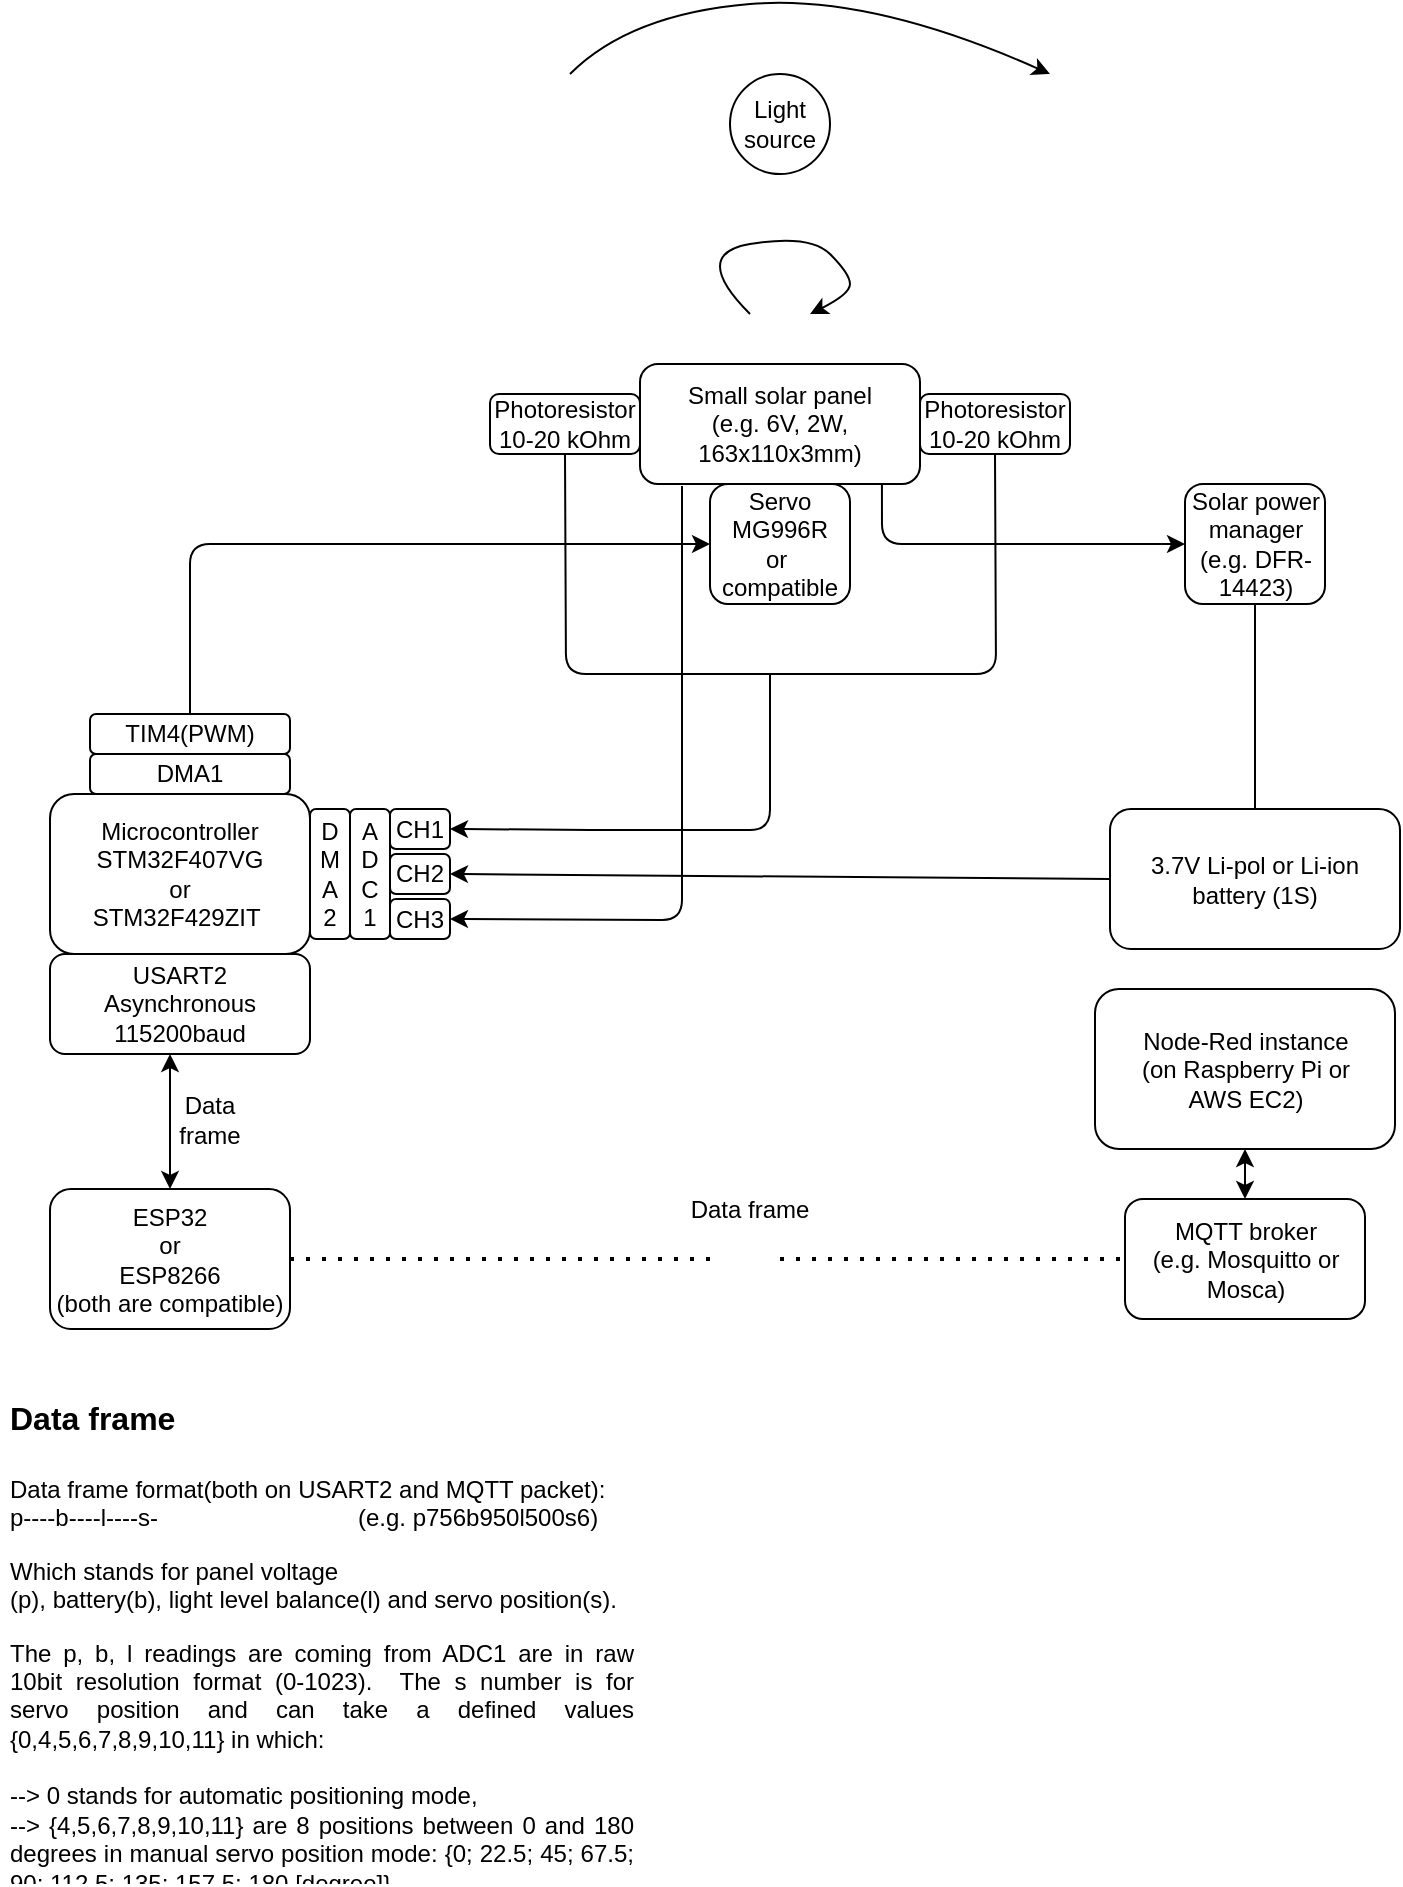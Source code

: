 <mxfile version="14.2.4" type="device"><diagram id="Rvob6PD6rm-A2Fhhrtvp" name="Page-1"><mxGraphModel dx="1182" dy="1874" grid="1" gridSize="10" guides="1" tooltips="1" connect="1" arrows="1" fold="1" page="1" pageScale="1" pageWidth="850" pageHeight="1100" math="0" shadow="0"><root><mxCell id="0"/><mxCell id="1" parent="0"/><mxCell id="qO5G-I_dhjjTX2khde83-1" value="Microcontroller&lt;br&gt;STM32F407VG&lt;br&gt;or&lt;br&gt;STM32F429ZIT&amp;nbsp;" style="rounded=1;whiteSpace=wrap;html=1;" vertex="1" parent="1"><mxGeometry x="60" y="390" width="130" height="80" as="geometry"/></mxCell><mxCell id="qO5G-I_dhjjTX2khde83-8" value="TIM4(PWM)" style="rounded=1;whiteSpace=wrap;html=1;" vertex="1" parent="1"><mxGeometry x="80" y="350" width="100" height="20" as="geometry"/></mxCell><mxCell id="qO5G-I_dhjjTX2khde83-9" value="Servo&lt;br&gt;MG996R&lt;br&gt;or&amp;nbsp;&lt;br&gt;compatible" style="rounded=1;whiteSpace=wrap;html=1;" vertex="1" parent="1"><mxGeometry x="390" y="235" width="70" height="60" as="geometry"/></mxCell><mxCell id="qO5G-I_dhjjTX2khde83-10" value="Small solar panel&lt;br&gt;(e.g. 6V, 2W, 163x110x3mm)" style="rounded=1;whiteSpace=wrap;html=1;" vertex="1" parent="1"><mxGeometry x="355" y="175" width="140" height="60" as="geometry"/></mxCell><mxCell id="qO5G-I_dhjjTX2khde83-11" value="Photoresistor&lt;br&gt;10-20 kOhm" style="rounded=1;whiteSpace=wrap;html=1;" vertex="1" parent="1"><mxGeometry x="495" y="190" width="75" height="30" as="geometry"/></mxCell><mxCell id="qO5G-I_dhjjTX2khde83-12" value="Photoresistor&lt;br&gt;10-20 kOhm" style="rounded=1;whiteSpace=wrap;html=1;" vertex="1" parent="1"><mxGeometry x="280" y="190" width="75" height="30" as="geometry"/></mxCell><mxCell id="qO5G-I_dhjjTX2khde83-13" value="Light source" style="ellipse;whiteSpace=wrap;html=1;aspect=fixed;" vertex="1" parent="1"><mxGeometry x="400" y="30" width="50" height="50" as="geometry"/></mxCell><mxCell id="qO5G-I_dhjjTX2khde83-14" value="" style="curved=1;endArrow=classic;html=1;" edge="1" parent="1"><mxGeometry width="50" height="50" relative="1" as="geometry"><mxPoint x="410" y="150" as="sourcePoint"/><mxPoint x="440" y="150" as="targetPoint"/><Array as="points"><mxPoint x="380" y="120"/><mxPoint x="440" y="110"/><mxPoint x="460" y="130"/><mxPoint x="460" y="140"/></Array></mxGeometry></mxCell><mxCell id="qO5G-I_dhjjTX2khde83-15" value="" style="curved=1;endArrow=classic;html=1;" edge="1" parent="1"><mxGeometry width="50" height="50" relative="1" as="geometry"><mxPoint x="320" y="30" as="sourcePoint"/><mxPoint x="560" y="30" as="targetPoint"/><Array as="points"><mxPoint x="350"/><mxPoint x="470" y="-10"/></Array></mxGeometry></mxCell><mxCell id="qO5G-I_dhjjTX2khde83-16" value="Solar power manager&lt;br&gt;&lt;div&gt;&lt;span&gt;(e.g. DFR-14423)&lt;/span&gt;&lt;/div&gt;" style="rounded=1;whiteSpace=wrap;html=1;align=center;" vertex="1" parent="1"><mxGeometry x="627.5" y="235" width="70" height="60" as="geometry"/></mxCell><mxCell id="qO5G-I_dhjjTX2khde83-17" value="A&lt;br&gt;D&lt;br&gt;C&lt;br&gt;1" style="rounded=1;whiteSpace=wrap;html=1;rotation=0;direction=south;" vertex="1" parent="1"><mxGeometry x="210" y="397.5" width="20" height="65" as="geometry"/></mxCell><mxCell id="qO5G-I_dhjjTX2khde83-18" value="CH1" style="rounded=1;whiteSpace=wrap;html=1;rotation=0;direction=east;" vertex="1" parent="1"><mxGeometry x="230" y="397.5" width="30" height="20" as="geometry"/></mxCell><mxCell id="qO5G-I_dhjjTX2khde83-19" value="CH2" style="rounded=1;whiteSpace=wrap;html=1;rotation=0;direction=east;" vertex="1" parent="1"><mxGeometry x="230" y="420" width="30" height="20" as="geometry"/></mxCell><mxCell id="qO5G-I_dhjjTX2khde83-20" value="CH3" style="rounded=1;whiteSpace=wrap;html=1;rotation=0;direction=east;" vertex="1" parent="1"><mxGeometry x="230" y="442.5" width="30" height="20" as="geometry"/></mxCell><mxCell id="qO5G-I_dhjjTX2khde83-21" value="3.7V Li-pol or Li-ion battery (1S)" style="rounded=1;whiteSpace=wrap;html=1;" vertex="1" parent="1"><mxGeometry x="590" y="397.5" width="145" height="70" as="geometry"/></mxCell><mxCell id="qO5G-I_dhjjTX2khde83-25" value="" style="endArrow=classic;html=1;entryX=0;entryY=0.5;entryDx=0;entryDy=0;exitX=0.5;exitY=0;exitDx=0;exitDy=0;" edge="1" parent="1" source="qO5G-I_dhjjTX2khde83-8" target="qO5G-I_dhjjTX2khde83-9"><mxGeometry width="50" height="50" relative="1" as="geometry"><mxPoint x="400" y="340" as="sourcePoint"/><mxPoint x="450" y="290" as="targetPoint"/><Array as="points"><mxPoint x="130" y="265"/></Array></mxGeometry></mxCell><mxCell id="qO5G-I_dhjjTX2khde83-32" value="" style="endArrow=none;html=1;exitX=0.5;exitY=1;exitDx=0;exitDy=0;entryX=0.5;entryY=1;entryDx=0;entryDy=0;" edge="1" parent="1" source="qO5G-I_dhjjTX2khde83-12" target="qO5G-I_dhjjTX2khde83-11"><mxGeometry width="50" height="50" relative="1" as="geometry"><mxPoint x="400" y="340" as="sourcePoint"/><mxPoint x="318" y="330" as="targetPoint"/><Array as="points"><mxPoint x="318" y="330"/><mxPoint x="533" y="330"/></Array></mxGeometry></mxCell><mxCell id="qO5G-I_dhjjTX2khde83-33" value="" style="endArrow=classic;html=1;entryX=1;entryY=0.5;entryDx=0;entryDy=0;" edge="1" parent="1" target="qO5G-I_dhjjTX2khde83-18"><mxGeometry width="50" height="50" relative="1" as="geometry"><mxPoint x="420" y="330" as="sourcePoint"/><mxPoint x="245" y="418" as="targetPoint"/><Array as="points"><mxPoint x="420" y="408"/><mxPoint x="340" y="408"/></Array></mxGeometry></mxCell><mxCell id="qO5G-I_dhjjTX2khde83-35" value="" style="endArrow=classic;html=1;exitX=0.864;exitY=1;exitDx=0;exitDy=0;exitPerimeter=0;entryX=0;entryY=0.5;entryDx=0;entryDy=0;" edge="1" parent="1" source="qO5G-I_dhjjTX2khde83-10" target="qO5G-I_dhjjTX2khde83-16"><mxGeometry width="50" height="50" relative="1" as="geometry"><mxPoint x="400" y="340" as="sourcePoint"/><mxPoint x="450" y="290" as="targetPoint"/><Array as="points"><mxPoint x="476" y="265"/></Array></mxGeometry></mxCell><mxCell id="qO5G-I_dhjjTX2khde83-37" value="D&lt;br&gt;M&lt;br&gt;A&lt;br&gt;2" style="rounded=1;whiteSpace=wrap;html=1;rotation=0;direction=south;" vertex="1" parent="1"><mxGeometry x="190" y="397.5" width="20" height="65" as="geometry"/></mxCell><mxCell id="qO5G-I_dhjjTX2khde83-38" value="" style="endArrow=none;html=1;exitX=0.5;exitY=0;exitDx=0;exitDy=0;entryX=0.5;entryY=1;entryDx=0;entryDy=0;" edge="1" parent="1" source="qO5G-I_dhjjTX2khde83-21" target="qO5G-I_dhjjTX2khde83-16"><mxGeometry width="50" height="50" relative="1" as="geometry"><mxPoint x="400" y="320" as="sourcePoint"/><mxPoint x="450" y="270" as="targetPoint"/></mxGeometry></mxCell><mxCell id="qO5G-I_dhjjTX2khde83-39" value="" style="endArrow=classic;html=1;exitX=0;exitY=0.5;exitDx=0;exitDy=0;entryX=1;entryY=0.5;entryDx=0;entryDy=0;" edge="1" parent="1" source="qO5G-I_dhjjTX2khde83-21" target="qO5G-I_dhjjTX2khde83-19"><mxGeometry width="50" height="50" relative="1" as="geometry"><mxPoint x="400" y="320" as="sourcePoint"/><mxPoint x="450" y="270" as="targetPoint"/></mxGeometry></mxCell><mxCell id="qO5G-I_dhjjTX2khde83-40" value="" style="endArrow=classic;html=1;exitX=0.15;exitY=1.017;exitDx=0;exitDy=0;exitPerimeter=0;entryX=1;entryY=0.5;entryDx=0;entryDy=0;" edge="1" parent="1" source="qO5G-I_dhjjTX2khde83-10" target="qO5G-I_dhjjTX2khde83-20"><mxGeometry width="50" height="50" relative="1" as="geometry"><mxPoint x="400" y="320" as="sourcePoint"/><mxPoint x="450" y="270" as="targetPoint"/><Array as="points"><mxPoint x="376" y="453"/></Array></mxGeometry></mxCell><mxCell id="qO5G-I_dhjjTX2khde83-41" value="DMA1" style="rounded=1;whiteSpace=wrap;html=1;" vertex="1" parent="1"><mxGeometry x="80" y="370" width="100" height="20" as="geometry"/></mxCell><mxCell id="qO5G-I_dhjjTX2khde83-42" value="USART2&lt;br&gt;Asynchronous&lt;br&gt;115200baud&lt;br&gt;" style="rounded=1;whiteSpace=wrap;html=1;" vertex="1" parent="1"><mxGeometry x="60" y="470" width="130" height="50" as="geometry"/></mxCell><mxCell id="qO5G-I_dhjjTX2khde83-43" value="" style="endArrow=classic;startArrow=classic;html=1;" edge="1" parent="1"><mxGeometry width="50" height="50" relative="1" as="geometry"><mxPoint x="120" y="587.5" as="sourcePoint"/><mxPoint x="120" y="520" as="targetPoint"/></mxGeometry></mxCell><mxCell id="qO5G-I_dhjjTX2khde83-44" value="ESP32&lt;br&gt;or&lt;br&gt;ESP8266&lt;br&gt;(both are compatible)" style="rounded=1;whiteSpace=wrap;html=1;" vertex="1" parent="1"><mxGeometry x="60" y="587.5" width="120" height="70" as="geometry"/></mxCell><mxCell id="qO5G-I_dhjjTX2khde83-46" value="Node-Red instance&lt;br&gt;(on Raspberry Pi or&lt;br&gt;AWS EC2)" style="rounded=1;whiteSpace=wrap;html=1;" vertex="1" parent="1"><mxGeometry x="582.5" y="487.5" width="150" height="80" as="geometry"/></mxCell><mxCell id="qO5G-I_dhjjTX2khde83-48" value="MQTT broker&lt;br&gt;(e.g. Mosquitto or Mosca)" style="rounded=1;whiteSpace=wrap;html=1;" vertex="1" parent="1"><mxGeometry x="597.5" y="592.5" width="120" height="60" as="geometry"/></mxCell><mxCell id="qO5G-I_dhjjTX2khde83-49" value="" style="endArrow=none;dashed=1;html=1;dashPattern=1 3;strokeWidth=2;exitX=1;exitY=0.5;exitDx=0;exitDy=0;entryX=0;entryY=0.5;entryDx=0;entryDy=0;" edge="1" parent="1" source="qO5G-I_dhjjTX2khde83-55" target="qO5G-I_dhjjTX2khde83-48"><mxGeometry width="50" height="50" relative="1" as="geometry"><mxPoint x="395" y="417.5" as="sourcePoint"/><mxPoint x="445" y="367.5" as="targetPoint"/></mxGeometry></mxCell><mxCell id="qO5G-I_dhjjTX2khde83-50" value="" style="endArrow=classic;startArrow=classic;html=1;exitX=0.5;exitY=0;exitDx=0;exitDy=0;entryX=0.5;entryY=1;entryDx=0;entryDy=0;" edge="1" parent="1" source="qO5G-I_dhjjTX2khde83-48" target="qO5G-I_dhjjTX2khde83-46"><mxGeometry width="50" height="50" relative="1" as="geometry"><mxPoint x="395" y="417.5" as="sourcePoint"/><mxPoint x="445" y="367.5" as="targetPoint"/></mxGeometry></mxCell><mxCell id="qO5G-I_dhjjTX2khde83-55" value="" style="shape=image;html=1;verticalAlign=top;verticalLabelPosition=bottom;labelBackgroundColor=#ffffff;imageAspect=0;aspect=fixed;image=https://cdn0.iconfinder.com/data/icons/elasto-online-store/26/00-ELASTOFONT-STORE-READY_mail-128.png" vertex="1" parent="1"><mxGeometry x="395" y="607.5" width="30" height="30" as="geometry"/></mxCell><mxCell id="qO5G-I_dhjjTX2khde83-56" value="" style="endArrow=none;dashed=1;html=1;dashPattern=1 3;strokeWidth=2;exitX=1;exitY=0.5;exitDx=0;exitDy=0;entryX=0;entryY=0.5;entryDx=0;entryDy=0;" edge="1" parent="1" source="qO5G-I_dhjjTX2khde83-44" target="qO5G-I_dhjjTX2khde83-55"><mxGeometry width="50" height="50" relative="1" as="geometry"><mxPoint x="180" y="622.5" as="sourcePoint"/><mxPoint x="597.5" y="622.5" as="targetPoint"/></mxGeometry></mxCell><mxCell id="qO5G-I_dhjjTX2khde83-57" value="&lt;h1 style=&quot;text-align: justify&quot;&gt;&lt;font style=&quot;font-size: 16px&quot;&gt;Data frame&lt;/font&gt;&lt;/h1&gt;&lt;p&gt;&lt;/p&gt;&lt;div style=&quot;text-align: justify&quot;&gt;&lt;span style=&quot;text-align: center&quot;&gt;Data frame format(both on USART2 and MQTT packet):&amp;nbsp;&lt;/span&gt;&lt;/div&gt;&lt;span style=&quot;text-align: center&quot;&gt;&lt;div style=&quot;text-align: justify&quot;&gt;&lt;span&gt;p----b----l----s-&amp;nbsp; &amp;nbsp; &amp;nbsp; &amp;nbsp; &amp;nbsp; &amp;nbsp; &amp;nbsp; &amp;nbsp; &amp;nbsp; &amp;nbsp; &amp;nbsp; &amp;nbsp; &amp;nbsp; &amp;nbsp; &amp;nbsp;&amp;nbsp;&lt;/span&gt;&lt;span&gt;(e.g. p756b950l500s6)&lt;/span&gt;&lt;/div&gt;&lt;/span&gt;&lt;p&gt;&lt;/p&gt;&lt;p&gt;&lt;/p&gt;&lt;div style=&quot;text-align: justify&quot;&gt;&lt;span style=&quot;text-align: center&quot;&gt;Which stands for panel voltage&lt;/span&gt;&lt;/div&gt;&lt;span style=&quot;text-align: center&quot;&gt;&lt;div style=&quot;text-align: justify&quot;&gt;&lt;span&gt;(p), battery(b), light level balance(l) and servo position(s).&lt;/span&gt;&lt;/div&gt;&lt;/span&gt;&lt;p&gt;&lt;/p&gt;&lt;p style=&quot;text-align: center&quot;&gt;&lt;/p&gt;&lt;div style=&quot;text-align: justify&quot;&gt;&lt;span&gt;The p, b, l readings are coming from ADC1 are in raw 10bit resolution format&amp;nbsp;&lt;/span&gt;&lt;span&gt;(0-1023).&amp;nbsp;&amp;nbsp;&lt;/span&gt;&lt;span&gt;The s number is for servo position and can take a defined values {0,4,5,6,7,8,9,10,11} in which:&lt;/span&gt;&lt;/div&gt;&lt;div style=&quot;text-align: justify&quot;&gt;&lt;span&gt;&lt;br&gt;&lt;/span&gt;&lt;span&gt;--&amp;gt; 0 stands for automatic positioning mode,&lt;br&gt;&lt;/span&gt;&lt;span&gt;--&amp;gt; {4,5,6,7,8,9,10,11} are 8 positions between 0 and 180 degrees in manual servo position mode: {0; 22.5; 45; 67.5; 90; 112.5; 135; 157.5; 180 [degree]}&amp;nbsp;&amp;nbsp;&lt;/span&gt;&lt;/div&gt;" style="text;html=1;strokeColor=none;fillColor=none;spacing=5;spacingTop=-20;whiteSpace=wrap;overflow=hidden;rounded=0;" vertex="1" parent="1"><mxGeometry x="35" y="680" width="320" height="255" as="geometry"/></mxCell><mxCell id="qO5G-I_dhjjTX2khde83-58" value="" style="shape=image;html=1;verticalAlign=top;verticalLabelPosition=bottom;labelBackgroundColor=#ffffff;imageAspect=0;aspect=fixed;image=https://cdn4.iconfinder.com/data/icons/basic-ui-2-line/32/information-mark-letter-info-sign-128.png" vertex="1" parent="1"><mxGeometry x="320" y="690" width="23" height="23" as="geometry"/></mxCell><mxCell id="qO5G-I_dhjjTX2khde83-59" value="Data frame" style="text;html=1;strokeColor=none;fillColor=none;align=center;verticalAlign=middle;whiteSpace=wrap;rounded=0;" vertex="1" parent="1"><mxGeometry x="375" y="587.5" width="70" height="20" as="geometry"/></mxCell><mxCell id="qO5G-I_dhjjTX2khde83-60" value="Data frame" style="text;html=1;strokeColor=none;fillColor=none;align=center;verticalAlign=middle;whiteSpace=wrap;rounded=0;direction=south;" vertex="1" parent="1"><mxGeometry x="130" y="517.5" width="20" height="70" as="geometry"/></mxCell></root></mxGraphModel></diagram></mxfile>